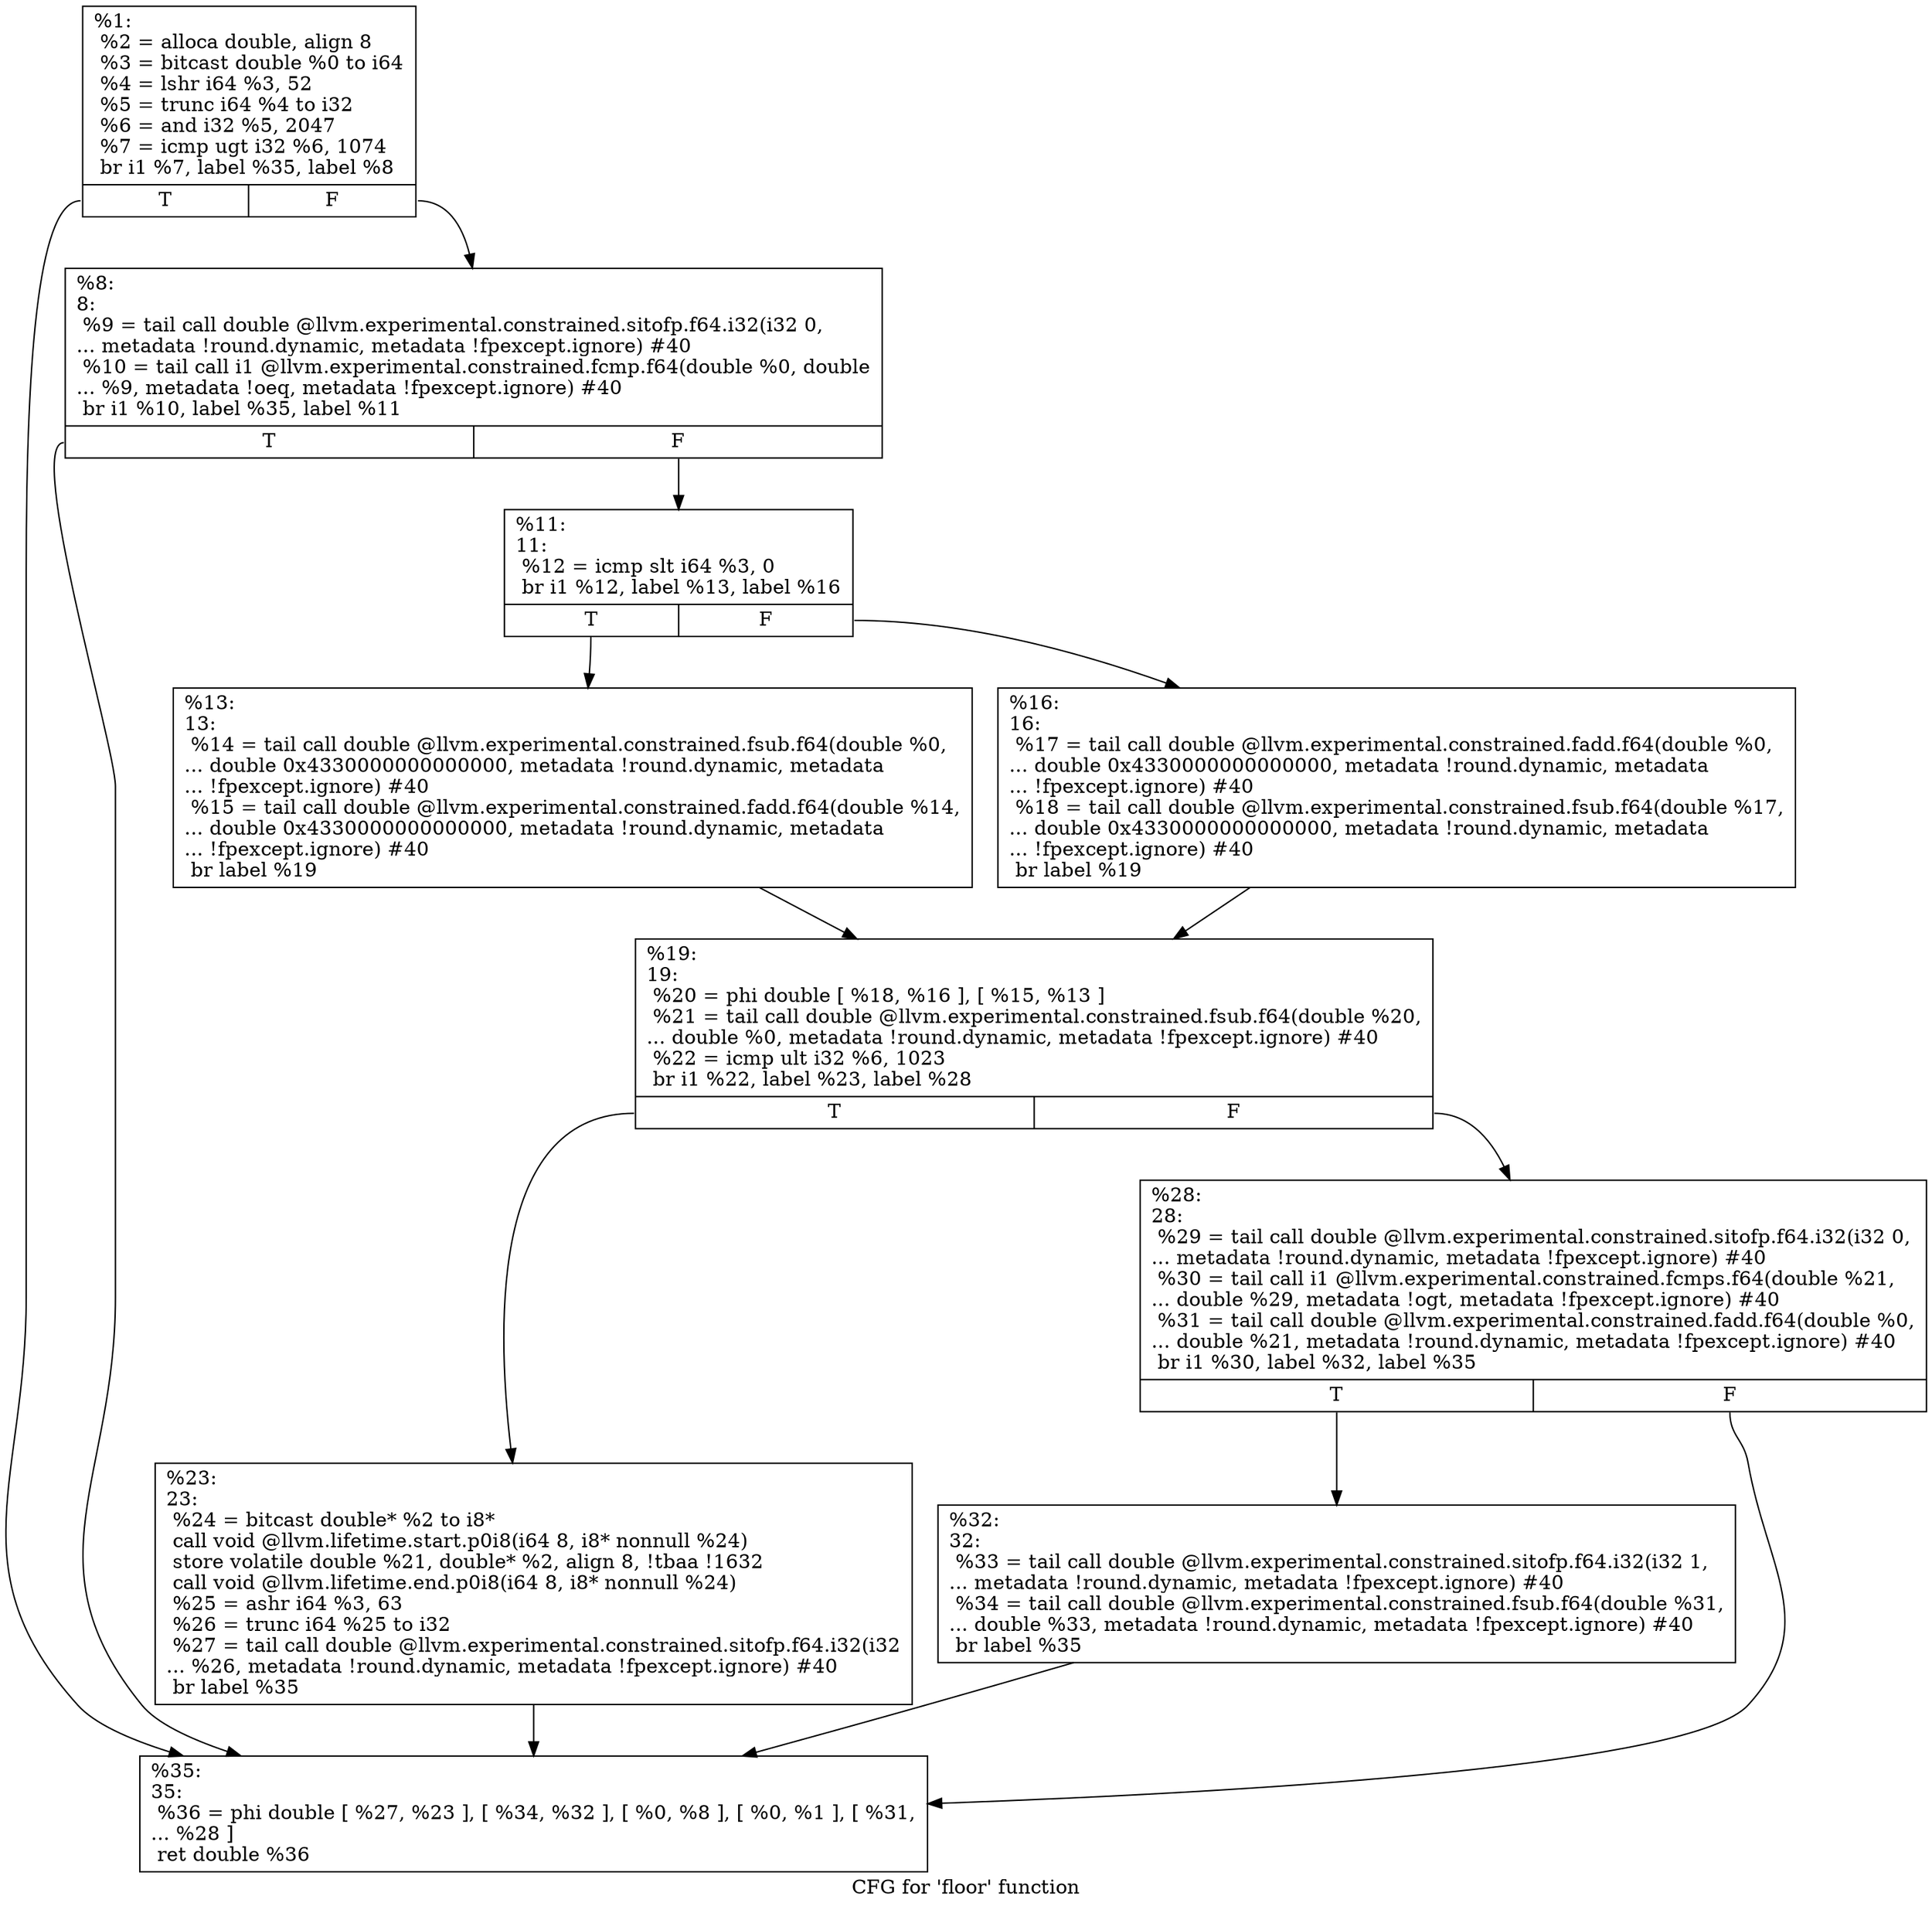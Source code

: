 digraph "CFG for 'floor' function" {
	label="CFG for 'floor' function";

	Node0x171f660 [shape=record,label="{%1:\l  %2 = alloca double, align 8\l  %3 = bitcast double %0 to i64\l  %4 = lshr i64 %3, 52\l  %5 = trunc i64 %4 to i32\l  %6 = and i32 %5, 2047\l  %7 = icmp ugt i32 %6, 1074\l  br i1 %7, label %35, label %8\l|{<s0>T|<s1>F}}"];
	Node0x171f660:s0 -> Node0x171f930;
	Node0x171f660:s1 -> Node0x171f6b0;
	Node0x171f6b0 [shape=record,label="{%8:\l8:                                                \l  %9 = tail call double @llvm.experimental.constrained.sitofp.f64.i32(i32 0,\l... metadata !round.dynamic, metadata !fpexcept.ignore) #40\l  %10 = tail call i1 @llvm.experimental.constrained.fcmp.f64(double %0, double\l... %9, metadata !oeq, metadata !fpexcept.ignore) #40\l  br i1 %10, label %35, label %11\l|{<s0>T|<s1>F}}"];
	Node0x171f6b0:s0 -> Node0x171f930;
	Node0x171f6b0:s1 -> Node0x171f700;
	Node0x171f700 [shape=record,label="{%11:\l11:                                               \l  %12 = icmp slt i64 %3, 0\l  br i1 %12, label %13, label %16\l|{<s0>T|<s1>F}}"];
	Node0x171f700:s0 -> Node0x171f750;
	Node0x171f700:s1 -> Node0x171f7a0;
	Node0x171f750 [shape=record,label="{%13:\l13:                                               \l  %14 = tail call double @llvm.experimental.constrained.fsub.f64(double %0,\l... double 0x4330000000000000, metadata !round.dynamic, metadata\l... !fpexcept.ignore) #40\l  %15 = tail call double @llvm.experimental.constrained.fadd.f64(double %14,\l... double 0x4330000000000000, metadata !round.dynamic, metadata\l... !fpexcept.ignore) #40\l  br label %19\l}"];
	Node0x171f750 -> Node0x171f7f0;
	Node0x171f7a0 [shape=record,label="{%16:\l16:                                               \l  %17 = tail call double @llvm.experimental.constrained.fadd.f64(double %0,\l... double 0x4330000000000000, metadata !round.dynamic, metadata\l... !fpexcept.ignore) #40\l  %18 = tail call double @llvm.experimental.constrained.fsub.f64(double %17,\l... double 0x4330000000000000, metadata !round.dynamic, metadata\l... !fpexcept.ignore) #40\l  br label %19\l}"];
	Node0x171f7a0 -> Node0x171f7f0;
	Node0x171f7f0 [shape=record,label="{%19:\l19:                                               \l  %20 = phi double [ %18, %16 ], [ %15, %13 ]\l  %21 = tail call double @llvm.experimental.constrained.fsub.f64(double %20,\l... double %0, metadata !round.dynamic, metadata !fpexcept.ignore) #40\l  %22 = icmp ult i32 %6, 1023\l  br i1 %22, label %23, label %28\l|{<s0>T|<s1>F}}"];
	Node0x171f7f0:s0 -> Node0x171f840;
	Node0x171f7f0:s1 -> Node0x171f890;
	Node0x171f840 [shape=record,label="{%23:\l23:                                               \l  %24 = bitcast double* %2 to i8*\l  call void @llvm.lifetime.start.p0i8(i64 8, i8* nonnull %24)\l  store volatile double %21, double* %2, align 8, !tbaa !1632\l  call void @llvm.lifetime.end.p0i8(i64 8, i8* nonnull %24)\l  %25 = ashr i64 %3, 63\l  %26 = trunc i64 %25 to i32\l  %27 = tail call double @llvm.experimental.constrained.sitofp.f64.i32(i32\l... %26, metadata !round.dynamic, metadata !fpexcept.ignore) #40\l  br label %35\l}"];
	Node0x171f840 -> Node0x171f930;
	Node0x171f890 [shape=record,label="{%28:\l28:                                               \l  %29 = tail call double @llvm.experimental.constrained.sitofp.f64.i32(i32 0,\l... metadata !round.dynamic, metadata !fpexcept.ignore) #40\l  %30 = tail call i1 @llvm.experimental.constrained.fcmps.f64(double %21,\l... double %29, metadata !ogt, metadata !fpexcept.ignore) #40\l  %31 = tail call double @llvm.experimental.constrained.fadd.f64(double %0,\l... double %21, metadata !round.dynamic, metadata !fpexcept.ignore) #40\l  br i1 %30, label %32, label %35\l|{<s0>T|<s1>F}}"];
	Node0x171f890:s0 -> Node0x171f8e0;
	Node0x171f890:s1 -> Node0x171f930;
	Node0x171f8e0 [shape=record,label="{%32:\l32:                                               \l  %33 = tail call double @llvm.experimental.constrained.sitofp.f64.i32(i32 1,\l... metadata !round.dynamic, metadata !fpexcept.ignore) #40\l  %34 = tail call double @llvm.experimental.constrained.fsub.f64(double %31,\l... double %33, metadata !round.dynamic, metadata !fpexcept.ignore) #40\l  br label %35\l}"];
	Node0x171f8e0 -> Node0x171f930;
	Node0x171f930 [shape=record,label="{%35:\l35:                                               \l  %36 = phi double [ %27, %23 ], [ %34, %32 ], [ %0, %8 ], [ %0, %1 ], [ %31,\l... %28 ]\l  ret double %36\l}"];
}
